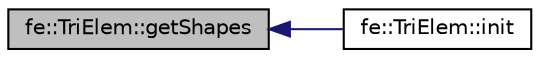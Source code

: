 digraph "fe::TriElem::getShapes"
{
  edge [fontname="Helvetica",fontsize="10",labelfontname="Helvetica",labelfontsize="10"];
  node [fontname="Helvetica",fontsize="10",shape=record];
  rankdir="LR";
  Node35 [label="fe::TriElem::getShapes",height=0.2,width=0.4,color="black", fillcolor="grey75", style="filled", fontcolor="black"];
  Node35 -> Node36 [dir="back",color="midnightblue",fontsize="10",style="solid",fontname="Helvetica"];
  Node36 [label="fe::TriElem::init",height=0.2,width=0.4,color="black", fillcolor="white", style="filled",URL="$classfe_1_1TriElem.html#ababf2fd56dbfa0d40e8808ee6526c5f2",tooltip="Compute the quadrature points for triangle element. "];
}
